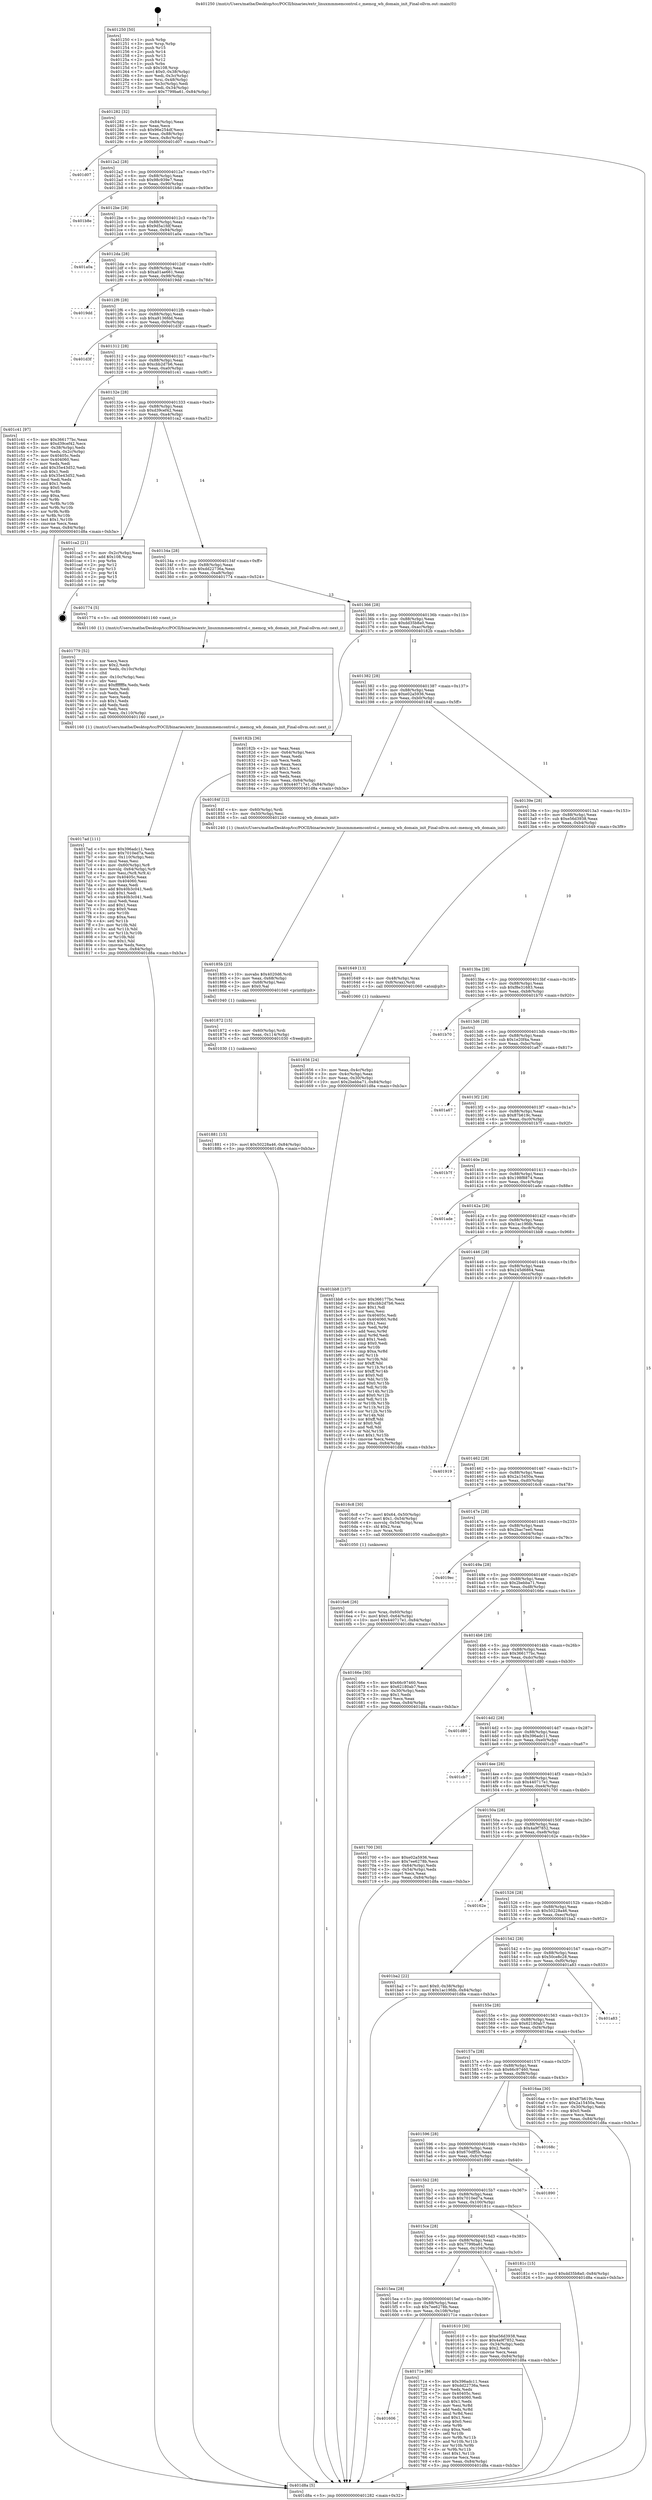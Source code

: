 digraph "0x401250" {
  label = "0x401250 (/mnt/c/Users/mathe/Desktop/tcc/POCII/binaries/extr_linuxmmmemcontrol.c_memcg_wb_domain_init_Final-ollvm.out::main(0))"
  labelloc = "t"
  node[shape=record]

  Entry [label="",width=0.3,height=0.3,shape=circle,fillcolor=black,style=filled]
  "0x401282" [label="{
     0x401282 [32]\l
     | [instrs]\l
     &nbsp;&nbsp;0x401282 \<+6\>: mov -0x84(%rbp),%eax\l
     &nbsp;&nbsp;0x401288 \<+2\>: mov %eax,%ecx\l
     &nbsp;&nbsp;0x40128a \<+6\>: sub $0x96e254df,%ecx\l
     &nbsp;&nbsp;0x401290 \<+6\>: mov %eax,-0x88(%rbp)\l
     &nbsp;&nbsp;0x401296 \<+6\>: mov %ecx,-0x8c(%rbp)\l
     &nbsp;&nbsp;0x40129c \<+6\>: je 0000000000401d07 \<main+0xab7\>\l
  }"]
  "0x401d07" [label="{
     0x401d07\l
  }", style=dashed]
  "0x4012a2" [label="{
     0x4012a2 [28]\l
     | [instrs]\l
     &nbsp;&nbsp;0x4012a2 \<+5\>: jmp 00000000004012a7 \<main+0x57\>\l
     &nbsp;&nbsp;0x4012a7 \<+6\>: mov -0x88(%rbp),%eax\l
     &nbsp;&nbsp;0x4012ad \<+5\>: sub $0x98c939e7,%eax\l
     &nbsp;&nbsp;0x4012b2 \<+6\>: mov %eax,-0x90(%rbp)\l
     &nbsp;&nbsp;0x4012b8 \<+6\>: je 0000000000401b8e \<main+0x93e\>\l
  }"]
  Exit [label="",width=0.3,height=0.3,shape=circle,fillcolor=black,style=filled,peripheries=2]
  "0x401b8e" [label="{
     0x401b8e\l
  }", style=dashed]
  "0x4012be" [label="{
     0x4012be [28]\l
     | [instrs]\l
     &nbsp;&nbsp;0x4012be \<+5\>: jmp 00000000004012c3 \<main+0x73\>\l
     &nbsp;&nbsp;0x4012c3 \<+6\>: mov -0x88(%rbp),%eax\l
     &nbsp;&nbsp;0x4012c9 \<+5\>: sub $0x9d5a1fdf,%eax\l
     &nbsp;&nbsp;0x4012ce \<+6\>: mov %eax,-0x94(%rbp)\l
     &nbsp;&nbsp;0x4012d4 \<+6\>: je 0000000000401a0a \<main+0x7ba\>\l
  }"]
  "0x401881" [label="{
     0x401881 [15]\l
     | [instrs]\l
     &nbsp;&nbsp;0x401881 \<+10\>: movl $0x50228a46,-0x84(%rbp)\l
     &nbsp;&nbsp;0x40188b \<+5\>: jmp 0000000000401d8a \<main+0xb3a\>\l
  }"]
  "0x401a0a" [label="{
     0x401a0a\l
  }", style=dashed]
  "0x4012da" [label="{
     0x4012da [28]\l
     | [instrs]\l
     &nbsp;&nbsp;0x4012da \<+5\>: jmp 00000000004012df \<main+0x8f\>\l
     &nbsp;&nbsp;0x4012df \<+6\>: mov -0x88(%rbp),%eax\l
     &nbsp;&nbsp;0x4012e5 \<+5\>: sub $0xa01ae661,%eax\l
     &nbsp;&nbsp;0x4012ea \<+6\>: mov %eax,-0x98(%rbp)\l
     &nbsp;&nbsp;0x4012f0 \<+6\>: je 00000000004019dd \<main+0x78d\>\l
  }"]
  "0x401872" [label="{
     0x401872 [15]\l
     | [instrs]\l
     &nbsp;&nbsp;0x401872 \<+4\>: mov -0x60(%rbp),%rdi\l
     &nbsp;&nbsp;0x401876 \<+6\>: mov %eax,-0x114(%rbp)\l
     &nbsp;&nbsp;0x40187c \<+5\>: call 0000000000401030 \<free@plt\>\l
     | [calls]\l
     &nbsp;&nbsp;0x401030 \{1\} (unknown)\l
  }"]
  "0x4019dd" [label="{
     0x4019dd\l
  }", style=dashed]
  "0x4012f6" [label="{
     0x4012f6 [28]\l
     | [instrs]\l
     &nbsp;&nbsp;0x4012f6 \<+5\>: jmp 00000000004012fb \<main+0xab\>\l
     &nbsp;&nbsp;0x4012fb \<+6\>: mov -0x88(%rbp),%eax\l
     &nbsp;&nbsp;0x401301 \<+5\>: sub $0xa9136fdd,%eax\l
     &nbsp;&nbsp;0x401306 \<+6\>: mov %eax,-0x9c(%rbp)\l
     &nbsp;&nbsp;0x40130c \<+6\>: je 0000000000401d3f \<main+0xaef\>\l
  }"]
  "0x40185b" [label="{
     0x40185b [23]\l
     | [instrs]\l
     &nbsp;&nbsp;0x40185b \<+10\>: movabs $0x4020d6,%rdi\l
     &nbsp;&nbsp;0x401865 \<+3\>: mov %eax,-0x68(%rbp)\l
     &nbsp;&nbsp;0x401868 \<+3\>: mov -0x68(%rbp),%esi\l
     &nbsp;&nbsp;0x40186b \<+2\>: mov $0x0,%al\l
     &nbsp;&nbsp;0x40186d \<+5\>: call 0000000000401040 \<printf@plt\>\l
     | [calls]\l
     &nbsp;&nbsp;0x401040 \{1\} (unknown)\l
  }"]
  "0x401d3f" [label="{
     0x401d3f\l
  }", style=dashed]
  "0x401312" [label="{
     0x401312 [28]\l
     | [instrs]\l
     &nbsp;&nbsp;0x401312 \<+5\>: jmp 0000000000401317 \<main+0xc7\>\l
     &nbsp;&nbsp;0x401317 \<+6\>: mov -0x88(%rbp),%eax\l
     &nbsp;&nbsp;0x40131d \<+5\>: sub $0xcbb2d7b6,%eax\l
     &nbsp;&nbsp;0x401322 \<+6\>: mov %eax,-0xa0(%rbp)\l
     &nbsp;&nbsp;0x401328 \<+6\>: je 0000000000401c41 \<main+0x9f1\>\l
  }"]
  "0x4017ad" [label="{
     0x4017ad [111]\l
     | [instrs]\l
     &nbsp;&nbsp;0x4017ad \<+5\>: mov $0x396adc11,%ecx\l
     &nbsp;&nbsp;0x4017b2 \<+5\>: mov $0x7010ed7a,%edx\l
     &nbsp;&nbsp;0x4017b7 \<+6\>: mov -0x110(%rbp),%esi\l
     &nbsp;&nbsp;0x4017bd \<+3\>: imul %eax,%esi\l
     &nbsp;&nbsp;0x4017c0 \<+4\>: mov -0x60(%rbp),%r8\l
     &nbsp;&nbsp;0x4017c4 \<+4\>: movslq -0x64(%rbp),%r9\l
     &nbsp;&nbsp;0x4017c8 \<+4\>: mov %esi,(%r8,%r9,4)\l
     &nbsp;&nbsp;0x4017cc \<+7\>: mov 0x40405c,%eax\l
     &nbsp;&nbsp;0x4017d3 \<+7\>: mov 0x404060,%esi\l
     &nbsp;&nbsp;0x4017da \<+2\>: mov %eax,%edi\l
     &nbsp;&nbsp;0x4017dc \<+6\>: add $0x40b3c041,%edi\l
     &nbsp;&nbsp;0x4017e2 \<+3\>: sub $0x1,%edi\l
     &nbsp;&nbsp;0x4017e5 \<+6\>: sub $0x40b3c041,%edi\l
     &nbsp;&nbsp;0x4017eb \<+3\>: imul %edi,%eax\l
     &nbsp;&nbsp;0x4017ee \<+3\>: and $0x1,%eax\l
     &nbsp;&nbsp;0x4017f1 \<+3\>: cmp $0x0,%eax\l
     &nbsp;&nbsp;0x4017f4 \<+4\>: sete %r10b\l
     &nbsp;&nbsp;0x4017f8 \<+3\>: cmp $0xa,%esi\l
     &nbsp;&nbsp;0x4017fb \<+4\>: setl %r11b\l
     &nbsp;&nbsp;0x4017ff \<+3\>: mov %r10b,%bl\l
     &nbsp;&nbsp;0x401802 \<+3\>: and %r11b,%bl\l
     &nbsp;&nbsp;0x401805 \<+3\>: xor %r11b,%r10b\l
     &nbsp;&nbsp;0x401808 \<+3\>: or %r10b,%bl\l
     &nbsp;&nbsp;0x40180b \<+3\>: test $0x1,%bl\l
     &nbsp;&nbsp;0x40180e \<+3\>: cmovne %edx,%ecx\l
     &nbsp;&nbsp;0x401811 \<+6\>: mov %ecx,-0x84(%rbp)\l
     &nbsp;&nbsp;0x401817 \<+5\>: jmp 0000000000401d8a \<main+0xb3a\>\l
  }"]
  "0x401c41" [label="{
     0x401c41 [97]\l
     | [instrs]\l
     &nbsp;&nbsp;0x401c41 \<+5\>: mov $0x366177bc,%eax\l
     &nbsp;&nbsp;0x401c46 \<+5\>: mov $0xd39cef42,%ecx\l
     &nbsp;&nbsp;0x401c4b \<+3\>: mov -0x38(%rbp),%edx\l
     &nbsp;&nbsp;0x401c4e \<+3\>: mov %edx,-0x2c(%rbp)\l
     &nbsp;&nbsp;0x401c51 \<+7\>: mov 0x40405c,%edx\l
     &nbsp;&nbsp;0x401c58 \<+7\>: mov 0x404060,%esi\l
     &nbsp;&nbsp;0x401c5f \<+2\>: mov %edx,%edi\l
     &nbsp;&nbsp;0x401c61 \<+6\>: add $0x35e43d52,%edi\l
     &nbsp;&nbsp;0x401c67 \<+3\>: sub $0x1,%edi\l
     &nbsp;&nbsp;0x401c6a \<+6\>: sub $0x35e43d52,%edi\l
     &nbsp;&nbsp;0x401c70 \<+3\>: imul %edi,%edx\l
     &nbsp;&nbsp;0x401c73 \<+3\>: and $0x1,%edx\l
     &nbsp;&nbsp;0x401c76 \<+3\>: cmp $0x0,%edx\l
     &nbsp;&nbsp;0x401c79 \<+4\>: sete %r8b\l
     &nbsp;&nbsp;0x401c7d \<+3\>: cmp $0xa,%esi\l
     &nbsp;&nbsp;0x401c80 \<+4\>: setl %r9b\l
     &nbsp;&nbsp;0x401c84 \<+3\>: mov %r8b,%r10b\l
     &nbsp;&nbsp;0x401c87 \<+3\>: and %r9b,%r10b\l
     &nbsp;&nbsp;0x401c8a \<+3\>: xor %r9b,%r8b\l
     &nbsp;&nbsp;0x401c8d \<+3\>: or %r8b,%r10b\l
     &nbsp;&nbsp;0x401c90 \<+4\>: test $0x1,%r10b\l
     &nbsp;&nbsp;0x401c94 \<+3\>: cmovne %ecx,%eax\l
     &nbsp;&nbsp;0x401c97 \<+6\>: mov %eax,-0x84(%rbp)\l
     &nbsp;&nbsp;0x401c9d \<+5\>: jmp 0000000000401d8a \<main+0xb3a\>\l
  }"]
  "0x40132e" [label="{
     0x40132e [28]\l
     | [instrs]\l
     &nbsp;&nbsp;0x40132e \<+5\>: jmp 0000000000401333 \<main+0xe3\>\l
     &nbsp;&nbsp;0x401333 \<+6\>: mov -0x88(%rbp),%eax\l
     &nbsp;&nbsp;0x401339 \<+5\>: sub $0xd39cef42,%eax\l
     &nbsp;&nbsp;0x40133e \<+6\>: mov %eax,-0xa4(%rbp)\l
     &nbsp;&nbsp;0x401344 \<+6\>: je 0000000000401ca2 \<main+0xa52\>\l
  }"]
  "0x401779" [label="{
     0x401779 [52]\l
     | [instrs]\l
     &nbsp;&nbsp;0x401779 \<+2\>: xor %ecx,%ecx\l
     &nbsp;&nbsp;0x40177b \<+5\>: mov $0x2,%edx\l
     &nbsp;&nbsp;0x401780 \<+6\>: mov %edx,-0x10c(%rbp)\l
     &nbsp;&nbsp;0x401786 \<+1\>: cltd\l
     &nbsp;&nbsp;0x401787 \<+6\>: mov -0x10c(%rbp),%esi\l
     &nbsp;&nbsp;0x40178d \<+2\>: idiv %esi\l
     &nbsp;&nbsp;0x40178f \<+6\>: imul $0xfffffffe,%edx,%edx\l
     &nbsp;&nbsp;0x401795 \<+2\>: mov %ecx,%edi\l
     &nbsp;&nbsp;0x401797 \<+2\>: sub %edx,%edi\l
     &nbsp;&nbsp;0x401799 \<+2\>: mov %ecx,%edx\l
     &nbsp;&nbsp;0x40179b \<+3\>: sub $0x1,%edx\l
     &nbsp;&nbsp;0x40179e \<+2\>: add %edx,%edi\l
     &nbsp;&nbsp;0x4017a0 \<+2\>: sub %edi,%ecx\l
     &nbsp;&nbsp;0x4017a2 \<+6\>: mov %ecx,-0x110(%rbp)\l
     &nbsp;&nbsp;0x4017a8 \<+5\>: call 0000000000401160 \<next_i\>\l
     | [calls]\l
     &nbsp;&nbsp;0x401160 \{1\} (/mnt/c/Users/mathe/Desktop/tcc/POCII/binaries/extr_linuxmmmemcontrol.c_memcg_wb_domain_init_Final-ollvm.out::next_i)\l
  }"]
  "0x401ca2" [label="{
     0x401ca2 [21]\l
     | [instrs]\l
     &nbsp;&nbsp;0x401ca2 \<+3\>: mov -0x2c(%rbp),%eax\l
     &nbsp;&nbsp;0x401ca5 \<+7\>: add $0x108,%rsp\l
     &nbsp;&nbsp;0x401cac \<+1\>: pop %rbx\l
     &nbsp;&nbsp;0x401cad \<+2\>: pop %r12\l
     &nbsp;&nbsp;0x401caf \<+2\>: pop %r13\l
     &nbsp;&nbsp;0x401cb1 \<+2\>: pop %r14\l
     &nbsp;&nbsp;0x401cb3 \<+2\>: pop %r15\l
     &nbsp;&nbsp;0x401cb5 \<+1\>: pop %rbp\l
     &nbsp;&nbsp;0x401cb6 \<+1\>: ret\l
  }"]
  "0x40134a" [label="{
     0x40134a [28]\l
     | [instrs]\l
     &nbsp;&nbsp;0x40134a \<+5\>: jmp 000000000040134f \<main+0xff\>\l
     &nbsp;&nbsp;0x40134f \<+6\>: mov -0x88(%rbp),%eax\l
     &nbsp;&nbsp;0x401355 \<+5\>: sub $0xdd22736a,%eax\l
     &nbsp;&nbsp;0x40135a \<+6\>: mov %eax,-0xa8(%rbp)\l
     &nbsp;&nbsp;0x401360 \<+6\>: je 0000000000401774 \<main+0x524\>\l
  }"]
  "0x401606" [label="{
     0x401606\l
  }", style=dashed]
  "0x401774" [label="{
     0x401774 [5]\l
     | [instrs]\l
     &nbsp;&nbsp;0x401774 \<+5\>: call 0000000000401160 \<next_i\>\l
     | [calls]\l
     &nbsp;&nbsp;0x401160 \{1\} (/mnt/c/Users/mathe/Desktop/tcc/POCII/binaries/extr_linuxmmmemcontrol.c_memcg_wb_domain_init_Final-ollvm.out::next_i)\l
  }"]
  "0x401366" [label="{
     0x401366 [28]\l
     | [instrs]\l
     &nbsp;&nbsp;0x401366 \<+5\>: jmp 000000000040136b \<main+0x11b\>\l
     &nbsp;&nbsp;0x40136b \<+6\>: mov -0x88(%rbp),%eax\l
     &nbsp;&nbsp;0x401371 \<+5\>: sub $0xdd35b8a0,%eax\l
     &nbsp;&nbsp;0x401376 \<+6\>: mov %eax,-0xac(%rbp)\l
     &nbsp;&nbsp;0x40137c \<+6\>: je 000000000040182b \<main+0x5db\>\l
  }"]
  "0x40171e" [label="{
     0x40171e [86]\l
     | [instrs]\l
     &nbsp;&nbsp;0x40171e \<+5\>: mov $0x396adc11,%eax\l
     &nbsp;&nbsp;0x401723 \<+5\>: mov $0xdd22736a,%ecx\l
     &nbsp;&nbsp;0x401728 \<+2\>: xor %edx,%edx\l
     &nbsp;&nbsp;0x40172a \<+7\>: mov 0x40405c,%esi\l
     &nbsp;&nbsp;0x401731 \<+7\>: mov 0x404060,%edi\l
     &nbsp;&nbsp;0x401738 \<+3\>: sub $0x1,%edx\l
     &nbsp;&nbsp;0x40173b \<+3\>: mov %esi,%r8d\l
     &nbsp;&nbsp;0x40173e \<+3\>: add %edx,%r8d\l
     &nbsp;&nbsp;0x401741 \<+4\>: imul %r8d,%esi\l
     &nbsp;&nbsp;0x401745 \<+3\>: and $0x1,%esi\l
     &nbsp;&nbsp;0x401748 \<+3\>: cmp $0x0,%esi\l
     &nbsp;&nbsp;0x40174b \<+4\>: sete %r9b\l
     &nbsp;&nbsp;0x40174f \<+3\>: cmp $0xa,%edi\l
     &nbsp;&nbsp;0x401752 \<+4\>: setl %r10b\l
     &nbsp;&nbsp;0x401756 \<+3\>: mov %r9b,%r11b\l
     &nbsp;&nbsp;0x401759 \<+3\>: and %r10b,%r11b\l
     &nbsp;&nbsp;0x40175c \<+3\>: xor %r10b,%r9b\l
     &nbsp;&nbsp;0x40175f \<+3\>: or %r9b,%r11b\l
     &nbsp;&nbsp;0x401762 \<+4\>: test $0x1,%r11b\l
     &nbsp;&nbsp;0x401766 \<+3\>: cmovne %ecx,%eax\l
     &nbsp;&nbsp;0x401769 \<+6\>: mov %eax,-0x84(%rbp)\l
     &nbsp;&nbsp;0x40176f \<+5\>: jmp 0000000000401d8a \<main+0xb3a\>\l
  }"]
  "0x40182b" [label="{
     0x40182b [36]\l
     | [instrs]\l
     &nbsp;&nbsp;0x40182b \<+2\>: xor %eax,%eax\l
     &nbsp;&nbsp;0x40182d \<+3\>: mov -0x64(%rbp),%ecx\l
     &nbsp;&nbsp;0x401830 \<+2\>: mov %eax,%edx\l
     &nbsp;&nbsp;0x401832 \<+2\>: sub %ecx,%edx\l
     &nbsp;&nbsp;0x401834 \<+2\>: mov %eax,%ecx\l
     &nbsp;&nbsp;0x401836 \<+3\>: sub $0x1,%ecx\l
     &nbsp;&nbsp;0x401839 \<+2\>: add %ecx,%edx\l
     &nbsp;&nbsp;0x40183b \<+2\>: sub %edx,%eax\l
     &nbsp;&nbsp;0x40183d \<+3\>: mov %eax,-0x64(%rbp)\l
     &nbsp;&nbsp;0x401840 \<+10\>: movl $0x440717e1,-0x84(%rbp)\l
     &nbsp;&nbsp;0x40184a \<+5\>: jmp 0000000000401d8a \<main+0xb3a\>\l
  }"]
  "0x401382" [label="{
     0x401382 [28]\l
     | [instrs]\l
     &nbsp;&nbsp;0x401382 \<+5\>: jmp 0000000000401387 \<main+0x137\>\l
     &nbsp;&nbsp;0x401387 \<+6\>: mov -0x88(%rbp),%eax\l
     &nbsp;&nbsp;0x40138d \<+5\>: sub $0xe02a5936,%eax\l
     &nbsp;&nbsp;0x401392 \<+6\>: mov %eax,-0xb0(%rbp)\l
     &nbsp;&nbsp;0x401398 \<+6\>: je 000000000040184f \<main+0x5ff\>\l
  }"]
  "0x4016e6" [label="{
     0x4016e6 [26]\l
     | [instrs]\l
     &nbsp;&nbsp;0x4016e6 \<+4\>: mov %rax,-0x60(%rbp)\l
     &nbsp;&nbsp;0x4016ea \<+7\>: movl $0x0,-0x64(%rbp)\l
     &nbsp;&nbsp;0x4016f1 \<+10\>: movl $0x440717e1,-0x84(%rbp)\l
     &nbsp;&nbsp;0x4016fb \<+5\>: jmp 0000000000401d8a \<main+0xb3a\>\l
  }"]
  "0x40184f" [label="{
     0x40184f [12]\l
     | [instrs]\l
     &nbsp;&nbsp;0x40184f \<+4\>: mov -0x60(%rbp),%rdi\l
     &nbsp;&nbsp;0x401853 \<+3\>: mov -0x50(%rbp),%esi\l
     &nbsp;&nbsp;0x401856 \<+5\>: call 0000000000401240 \<memcg_wb_domain_init\>\l
     | [calls]\l
     &nbsp;&nbsp;0x401240 \{1\} (/mnt/c/Users/mathe/Desktop/tcc/POCII/binaries/extr_linuxmmmemcontrol.c_memcg_wb_domain_init_Final-ollvm.out::memcg_wb_domain_init)\l
  }"]
  "0x40139e" [label="{
     0x40139e [28]\l
     | [instrs]\l
     &nbsp;&nbsp;0x40139e \<+5\>: jmp 00000000004013a3 \<main+0x153\>\l
     &nbsp;&nbsp;0x4013a3 \<+6\>: mov -0x88(%rbp),%eax\l
     &nbsp;&nbsp;0x4013a9 \<+5\>: sub $0xe56d3938,%eax\l
     &nbsp;&nbsp;0x4013ae \<+6\>: mov %eax,-0xb4(%rbp)\l
     &nbsp;&nbsp;0x4013b4 \<+6\>: je 0000000000401649 \<main+0x3f9\>\l
  }"]
  "0x401656" [label="{
     0x401656 [24]\l
     | [instrs]\l
     &nbsp;&nbsp;0x401656 \<+3\>: mov %eax,-0x4c(%rbp)\l
     &nbsp;&nbsp;0x401659 \<+3\>: mov -0x4c(%rbp),%eax\l
     &nbsp;&nbsp;0x40165c \<+3\>: mov %eax,-0x30(%rbp)\l
     &nbsp;&nbsp;0x40165f \<+10\>: movl $0x2bebba71,-0x84(%rbp)\l
     &nbsp;&nbsp;0x401669 \<+5\>: jmp 0000000000401d8a \<main+0xb3a\>\l
  }"]
  "0x401649" [label="{
     0x401649 [13]\l
     | [instrs]\l
     &nbsp;&nbsp;0x401649 \<+4\>: mov -0x48(%rbp),%rax\l
     &nbsp;&nbsp;0x40164d \<+4\>: mov 0x8(%rax),%rdi\l
     &nbsp;&nbsp;0x401651 \<+5\>: call 0000000000401060 \<atoi@plt\>\l
     | [calls]\l
     &nbsp;&nbsp;0x401060 \{1\} (unknown)\l
  }"]
  "0x4013ba" [label="{
     0x4013ba [28]\l
     | [instrs]\l
     &nbsp;&nbsp;0x4013ba \<+5\>: jmp 00000000004013bf \<main+0x16f\>\l
     &nbsp;&nbsp;0x4013bf \<+6\>: mov -0x88(%rbp),%eax\l
     &nbsp;&nbsp;0x4013c5 \<+5\>: sub $0xf8e31683,%eax\l
     &nbsp;&nbsp;0x4013ca \<+6\>: mov %eax,-0xb8(%rbp)\l
     &nbsp;&nbsp;0x4013d0 \<+6\>: je 0000000000401b70 \<main+0x920\>\l
  }"]
  "0x401250" [label="{
     0x401250 [50]\l
     | [instrs]\l
     &nbsp;&nbsp;0x401250 \<+1\>: push %rbp\l
     &nbsp;&nbsp;0x401251 \<+3\>: mov %rsp,%rbp\l
     &nbsp;&nbsp;0x401254 \<+2\>: push %r15\l
     &nbsp;&nbsp;0x401256 \<+2\>: push %r14\l
     &nbsp;&nbsp;0x401258 \<+2\>: push %r13\l
     &nbsp;&nbsp;0x40125a \<+2\>: push %r12\l
     &nbsp;&nbsp;0x40125c \<+1\>: push %rbx\l
     &nbsp;&nbsp;0x40125d \<+7\>: sub $0x108,%rsp\l
     &nbsp;&nbsp;0x401264 \<+7\>: movl $0x0,-0x38(%rbp)\l
     &nbsp;&nbsp;0x40126b \<+3\>: mov %edi,-0x3c(%rbp)\l
     &nbsp;&nbsp;0x40126e \<+4\>: mov %rsi,-0x48(%rbp)\l
     &nbsp;&nbsp;0x401272 \<+3\>: mov -0x3c(%rbp),%edi\l
     &nbsp;&nbsp;0x401275 \<+3\>: mov %edi,-0x34(%rbp)\l
     &nbsp;&nbsp;0x401278 \<+10\>: movl $0x7799ba61,-0x84(%rbp)\l
  }"]
  "0x401b70" [label="{
     0x401b70\l
  }", style=dashed]
  "0x4013d6" [label="{
     0x4013d6 [28]\l
     | [instrs]\l
     &nbsp;&nbsp;0x4013d6 \<+5\>: jmp 00000000004013db \<main+0x18b\>\l
     &nbsp;&nbsp;0x4013db \<+6\>: mov -0x88(%rbp),%eax\l
     &nbsp;&nbsp;0x4013e1 \<+5\>: sub $0x1e20f4a,%eax\l
     &nbsp;&nbsp;0x4013e6 \<+6\>: mov %eax,-0xbc(%rbp)\l
     &nbsp;&nbsp;0x4013ec \<+6\>: je 0000000000401a67 \<main+0x817\>\l
  }"]
  "0x401d8a" [label="{
     0x401d8a [5]\l
     | [instrs]\l
     &nbsp;&nbsp;0x401d8a \<+5\>: jmp 0000000000401282 \<main+0x32\>\l
  }"]
  "0x401a67" [label="{
     0x401a67\l
  }", style=dashed]
  "0x4013f2" [label="{
     0x4013f2 [28]\l
     | [instrs]\l
     &nbsp;&nbsp;0x4013f2 \<+5\>: jmp 00000000004013f7 \<main+0x1a7\>\l
     &nbsp;&nbsp;0x4013f7 \<+6\>: mov -0x88(%rbp),%eax\l
     &nbsp;&nbsp;0x4013fd \<+5\>: sub $0x87b619c,%eax\l
     &nbsp;&nbsp;0x401402 \<+6\>: mov %eax,-0xc0(%rbp)\l
     &nbsp;&nbsp;0x401408 \<+6\>: je 0000000000401b7f \<main+0x92f\>\l
  }"]
  "0x4015ea" [label="{
     0x4015ea [28]\l
     | [instrs]\l
     &nbsp;&nbsp;0x4015ea \<+5\>: jmp 00000000004015ef \<main+0x39f\>\l
     &nbsp;&nbsp;0x4015ef \<+6\>: mov -0x88(%rbp),%eax\l
     &nbsp;&nbsp;0x4015f5 \<+5\>: sub $0x7ee6278b,%eax\l
     &nbsp;&nbsp;0x4015fa \<+6\>: mov %eax,-0x108(%rbp)\l
     &nbsp;&nbsp;0x401600 \<+6\>: je 000000000040171e \<main+0x4ce\>\l
  }"]
  "0x401b7f" [label="{
     0x401b7f\l
  }", style=dashed]
  "0x40140e" [label="{
     0x40140e [28]\l
     | [instrs]\l
     &nbsp;&nbsp;0x40140e \<+5\>: jmp 0000000000401413 \<main+0x1c3\>\l
     &nbsp;&nbsp;0x401413 \<+6\>: mov -0x88(%rbp),%eax\l
     &nbsp;&nbsp;0x401419 \<+5\>: sub $0x198f8874,%eax\l
     &nbsp;&nbsp;0x40141e \<+6\>: mov %eax,-0xc4(%rbp)\l
     &nbsp;&nbsp;0x401424 \<+6\>: je 0000000000401ade \<main+0x88e\>\l
  }"]
  "0x401610" [label="{
     0x401610 [30]\l
     | [instrs]\l
     &nbsp;&nbsp;0x401610 \<+5\>: mov $0xe56d3938,%eax\l
     &nbsp;&nbsp;0x401615 \<+5\>: mov $0x4a9f7852,%ecx\l
     &nbsp;&nbsp;0x40161a \<+3\>: mov -0x34(%rbp),%edx\l
     &nbsp;&nbsp;0x40161d \<+3\>: cmp $0x2,%edx\l
     &nbsp;&nbsp;0x401620 \<+3\>: cmovne %ecx,%eax\l
     &nbsp;&nbsp;0x401623 \<+6\>: mov %eax,-0x84(%rbp)\l
     &nbsp;&nbsp;0x401629 \<+5\>: jmp 0000000000401d8a \<main+0xb3a\>\l
  }"]
  "0x401ade" [label="{
     0x401ade\l
  }", style=dashed]
  "0x40142a" [label="{
     0x40142a [28]\l
     | [instrs]\l
     &nbsp;&nbsp;0x40142a \<+5\>: jmp 000000000040142f \<main+0x1df\>\l
     &nbsp;&nbsp;0x40142f \<+6\>: mov -0x88(%rbp),%eax\l
     &nbsp;&nbsp;0x401435 \<+5\>: sub $0x1ac19fdb,%eax\l
     &nbsp;&nbsp;0x40143a \<+6\>: mov %eax,-0xc8(%rbp)\l
     &nbsp;&nbsp;0x401440 \<+6\>: je 0000000000401bb8 \<main+0x968\>\l
  }"]
  "0x4015ce" [label="{
     0x4015ce [28]\l
     | [instrs]\l
     &nbsp;&nbsp;0x4015ce \<+5\>: jmp 00000000004015d3 \<main+0x383\>\l
     &nbsp;&nbsp;0x4015d3 \<+6\>: mov -0x88(%rbp),%eax\l
     &nbsp;&nbsp;0x4015d9 \<+5\>: sub $0x7799ba61,%eax\l
     &nbsp;&nbsp;0x4015de \<+6\>: mov %eax,-0x104(%rbp)\l
     &nbsp;&nbsp;0x4015e4 \<+6\>: je 0000000000401610 \<main+0x3c0\>\l
  }"]
  "0x401bb8" [label="{
     0x401bb8 [137]\l
     | [instrs]\l
     &nbsp;&nbsp;0x401bb8 \<+5\>: mov $0x366177bc,%eax\l
     &nbsp;&nbsp;0x401bbd \<+5\>: mov $0xcbb2d7b6,%ecx\l
     &nbsp;&nbsp;0x401bc2 \<+2\>: mov $0x1,%dl\l
     &nbsp;&nbsp;0x401bc4 \<+2\>: xor %esi,%esi\l
     &nbsp;&nbsp;0x401bc6 \<+7\>: mov 0x40405c,%edi\l
     &nbsp;&nbsp;0x401bcd \<+8\>: mov 0x404060,%r8d\l
     &nbsp;&nbsp;0x401bd5 \<+3\>: sub $0x1,%esi\l
     &nbsp;&nbsp;0x401bd8 \<+3\>: mov %edi,%r9d\l
     &nbsp;&nbsp;0x401bdb \<+3\>: add %esi,%r9d\l
     &nbsp;&nbsp;0x401bde \<+4\>: imul %r9d,%edi\l
     &nbsp;&nbsp;0x401be2 \<+3\>: and $0x1,%edi\l
     &nbsp;&nbsp;0x401be5 \<+3\>: cmp $0x0,%edi\l
     &nbsp;&nbsp;0x401be8 \<+4\>: sete %r10b\l
     &nbsp;&nbsp;0x401bec \<+4\>: cmp $0xa,%r8d\l
     &nbsp;&nbsp;0x401bf0 \<+4\>: setl %r11b\l
     &nbsp;&nbsp;0x401bf4 \<+3\>: mov %r10b,%bl\l
     &nbsp;&nbsp;0x401bf7 \<+3\>: xor $0xff,%bl\l
     &nbsp;&nbsp;0x401bfa \<+3\>: mov %r11b,%r14b\l
     &nbsp;&nbsp;0x401bfd \<+4\>: xor $0xff,%r14b\l
     &nbsp;&nbsp;0x401c01 \<+3\>: xor $0x0,%dl\l
     &nbsp;&nbsp;0x401c04 \<+3\>: mov %bl,%r15b\l
     &nbsp;&nbsp;0x401c07 \<+4\>: and $0x0,%r15b\l
     &nbsp;&nbsp;0x401c0b \<+3\>: and %dl,%r10b\l
     &nbsp;&nbsp;0x401c0e \<+3\>: mov %r14b,%r12b\l
     &nbsp;&nbsp;0x401c11 \<+4\>: and $0x0,%r12b\l
     &nbsp;&nbsp;0x401c15 \<+3\>: and %dl,%r11b\l
     &nbsp;&nbsp;0x401c18 \<+3\>: or %r10b,%r15b\l
     &nbsp;&nbsp;0x401c1b \<+3\>: or %r11b,%r12b\l
     &nbsp;&nbsp;0x401c1e \<+3\>: xor %r12b,%r15b\l
     &nbsp;&nbsp;0x401c21 \<+3\>: or %r14b,%bl\l
     &nbsp;&nbsp;0x401c24 \<+3\>: xor $0xff,%bl\l
     &nbsp;&nbsp;0x401c27 \<+3\>: or $0x0,%dl\l
     &nbsp;&nbsp;0x401c2a \<+2\>: and %dl,%bl\l
     &nbsp;&nbsp;0x401c2c \<+3\>: or %bl,%r15b\l
     &nbsp;&nbsp;0x401c2f \<+4\>: test $0x1,%r15b\l
     &nbsp;&nbsp;0x401c33 \<+3\>: cmovne %ecx,%eax\l
     &nbsp;&nbsp;0x401c36 \<+6\>: mov %eax,-0x84(%rbp)\l
     &nbsp;&nbsp;0x401c3c \<+5\>: jmp 0000000000401d8a \<main+0xb3a\>\l
  }"]
  "0x401446" [label="{
     0x401446 [28]\l
     | [instrs]\l
     &nbsp;&nbsp;0x401446 \<+5\>: jmp 000000000040144b \<main+0x1fb\>\l
     &nbsp;&nbsp;0x40144b \<+6\>: mov -0x88(%rbp),%eax\l
     &nbsp;&nbsp;0x401451 \<+5\>: sub $0x245d6864,%eax\l
     &nbsp;&nbsp;0x401456 \<+6\>: mov %eax,-0xcc(%rbp)\l
     &nbsp;&nbsp;0x40145c \<+6\>: je 0000000000401919 \<main+0x6c9\>\l
  }"]
  "0x40181c" [label="{
     0x40181c [15]\l
     | [instrs]\l
     &nbsp;&nbsp;0x40181c \<+10\>: movl $0xdd35b8a0,-0x84(%rbp)\l
     &nbsp;&nbsp;0x401826 \<+5\>: jmp 0000000000401d8a \<main+0xb3a\>\l
  }"]
  "0x401919" [label="{
     0x401919\l
  }", style=dashed]
  "0x401462" [label="{
     0x401462 [28]\l
     | [instrs]\l
     &nbsp;&nbsp;0x401462 \<+5\>: jmp 0000000000401467 \<main+0x217\>\l
     &nbsp;&nbsp;0x401467 \<+6\>: mov -0x88(%rbp),%eax\l
     &nbsp;&nbsp;0x40146d \<+5\>: sub $0x2a15450a,%eax\l
     &nbsp;&nbsp;0x401472 \<+6\>: mov %eax,-0xd0(%rbp)\l
     &nbsp;&nbsp;0x401478 \<+6\>: je 00000000004016c8 \<main+0x478\>\l
  }"]
  "0x4015b2" [label="{
     0x4015b2 [28]\l
     | [instrs]\l
     &nbsp;&nbsp;0x4015b2 \<+5\>: jmp 00000000004015b7 \<main+0x367\>\l
     &nbsp;&nbsp;0x4015b7 \<+6\>: mov -0x88(%rbp),%eax\l
     &nbsp;&nbsp;0x4015bd \<+5\>: sub $0x7010ed7a,%eax\l
     &nbsp;&nbsp;0x4015c2 \<+6\>: mov %eax,-0x100(%rbp)\l
     &nbsp;&nbsp;0x4015c8 \<+6\>: je 000000000040181c \<main+0x5cc\>\l
  }"]
  "0x4016c8" [label="{
     0x4016c8 [30]\l
     | [instrs]\l
     &nbsp;&nbsp;0x4016c8 \<+7\>: movl $0x64,-0x50(%rbp)\l
     &nbsp;&nbsp;0x4016cf \<+7\>: movl $0x1,-0x54(%rbp)\l
     &nbsp;&nbsp;0x4016d6 \<+4\>: movslq -0x54(%rbp),%rax\l
     &nbsp;&nbsp;0x4016da \<+4\>: shl $0x2,%rax\l
     &nbsp;&nbsp;0x4016de \<+3\>: mov %rax,%rdi\l
     &nbsp;&nbsp;0x4016e1 \<+5\>: call 0000000000401050 \<malloc@plt\>\l
     | [calls]\l
     &nbsp;&nbsp;0x401050 \{1\} (unknown)\l
  }"]
  "0x40147e" [label="{
     0x40147e [28]\l
     | [instrs]\l
     &nbsp;&nbsp;0x40147e \<+5\>: jmp 0000000000401483 \<main+0x233\>\l
     &nbsp;&nbsp;0x401483 \<+6\>: mov -0x88(%rbp),%eax\l
     &nbsp;&nbsp;0x401489 \<+5\>: sub $0x2bac7ee0,%eax\l
     &nbsp;&nbsp;0x40148e \<+6\>: mov %eax,-0xd4(%rbp)\l
     &nbsp;&nbsp;0x401494 \<+6\>: je 00000000004019ec \<main+0x79c\>\l
  }"]
  "0x401890" [label="{
     0x401890\l
  }", style=dashed]
  "0x4019ec" [label="{
     0x4019ec\l
  }", style=dashed]
  "0x40149a" [label="{
     0x40149a [28]\l
     | [instrs]\l
     &nbsp;&nbsp;0x40149a \<+5\>: jmp 000000000040149f \<main+0x24f\>\l
     &nbsp;&nbsp;0x40149f \<+6\>: mov -0x88(%rbp),%eax\l
     &nbsp;&nbsp;0x4014a5 \<+5\>: sub $0x2bebba71,%eax\l
     &nbsp;&nbsp;0x4014aa \<+6\>: mov %eax,-0xd8(%rbp)\l
     &nbsp;&nbsp;0x4014b0 \<+6\>: je 000000000040166e \<main+0x41e\>\l
  }"]
  "0x401596" [label="{
     0x401596 [28]\l
     | [instrs]\l
     &nbsp;&nbsp;0x401596 \<+5\>: jmp 000000000040159b \<main+0x34b\>\l
     &nbsp;&nbsp;0x40159b \<+6\>: mov -0x88(%rbp),%eax\l
     &nbsp;&nbsp;0x4015a1 \<+5\>: sub $0x670dff5b,%eax\l
     &nbsp;&nbsp;0x4015a6 \<+6\>: mov %eax,-0xfc(%rbp)\l
     &nbsp;&nbsp;0x4015ac \<+6\>: je 0000000000401890 \<main+0x640\>\l
  }"]
  "0x40166e" [label="{
     0x40166e [30]\l
     | [instrs]\l
     &nbsp;&nbsp;0x40166e \<+5\>: mov $0x66c97460,%eax\l
     &nbsp;&nbsp;0x401673 \<+5\>: mov $0x62180ab7,%ecx\l
     &nbsp;&nbsp;0x401678 \<+3\>: mov -0x30(%rbp),%edx\l
     &nbsp;&nbsp;0x40167b \<+3\>: cmp $0x1,%edx\l
     &nbsp;&nbsp;0x40167e \<+3\>: cmovl %ecx,%eax\l
     &nbsp;&nbsp;0x401681 \<+6\>: mov %eax,-0x84(%rbp)\l
     &nbsp;&nbsp;0x401687 \<+5\>: jmp 0000000000401d8a \<main+0xb3a\>\l
  }"]
  "0x4014b6" [label="{
     0x4014b6 [28]\l
     | [instrs]\l
     &nbsp;&nbsp;0x4014b6 \<+5\>: jmp 00000000004014bb \<main+0x26b\>\l
     &nbsp;&nbsp;0x4014bb \<+6\>: mov -0x88(%rbp),%eax\l
     &nbsp;&nbsp;0x4014c1 \<+5\>: sub $0x366177bc,%eax\l
     &nbsp;&nbsp;0x4014c6 \<+6\>: mov %eax,-0xdc(%rbp)\l
     &nbsp;&nbsp;0x4014cc \<+6\>: je 0000000000401d80 \<main+0xb30\>\l
  }"]
  "0x40168c" [label="{
     0x40168c\l
  }", style=dashed]
  "0x401d80" [label="{
     0x401d80\l
  }", style=dashed]
  "0x4014d2" [label="{
     0x4014d2 [28]\l
     | [instrs]\l
     &nbsp;&nbsp;0x4014d2 \<+5\>: jmp 00000000004014d7 \<main+0x287\>\l
     &nbsp;&nbsp;0x4014d7 \<+6\>: mov -0x88(%rbp),%eax\l
     &nbsp;&nbsp;0x4014dd \<+5\>: sub $0x396adc11,%eax\l
     &nbsp;&nbsp;0x4014e2 \<+6\>: mov %eax,-0xe0(%rbp)\l
     &nbsp;&nbsp;0x4014e8 \<+6\>: je 0000000000401cb7 \<main+0xa67\>\l
  }"]
  "0x40157a" [label="{
     0x40157a [28]\l
     | [instrs]\l
     &nbsp;&nbsp;0x40157a \<+5\>: jmp 000000000040157f \<main+0x32f\>\l
     &nbsp;&nbsp;0x40157f \<+6\>: mov -0x88(%rbp),%eax\l
     &nbsp;&nbsp;0x401585 \<+5\>: sub $0x66c97460,%eax\l
     &nbsp;&nbsp;0x40158a \<+6\>: mov %eax,-0xf8(%rbp)\l
     &nbsp;&nbsp;0x401590 \<+6\>: je 000000000040168c \<main+0x43c\>\l
  }"]
  "0x401cb7" [label="{
     0x401cb7\l
  }", style=dashed]
  "0x4014ee" [label="{
     0x4014ee [28]\l
     | [instrs]\l
     &nbsp;&nbsp;0x4014ee \<+5\>: jmp 00000000004014f3 \<main+0x2a3\>\l
     &nbsp;&nbsp;0x4014f3 \<+6\>: mov -0x88(%rbp),%eax\l
     &nbsp;&nbsp;0x4014f9 \<+5\>: sub $0x440717e1,%eax\l
     &nbsp;&nbsp;0x4014fe \<+6\>: mov %eax,-0xe4(%rbp)\l
     &nbsp;&nbsp;0x401504 \<+6\>: je 0000000000401700 \<main+0x4b0\>\l
  }"]
  "0x4016aa" [label="{
     0x4016aa [30]\l
     | [instrs]\l
     &nbsp;&nbsp;0x4016aa \<+5\>: mov $0x87b619c,%eax\l
     &nbsp;&nbsp;0x4016af \<+5\>: mov $0x2a15450a,%ecx\l
     &nbsp;&nbsp;0x4016b4 \<+3\>: mov -0x30(%rbp),%edx\l
     &nbsp;&nbsp;0x4016b7 \<+3\>: cmp $0x0,%edx\l
     &nbsp;&nbsp;0x4016ba \<+3\>: cmove %ecx,%eax\l
     &nbsp;&nbsp;0x4016bd \<+6\>: mov %eax,-0x84(%rbp)\l
     &nbsp;&nbsp;0x4016c3 \<+5\>: jmp 0000000000401d8a \<main+0xb3a\>\l
  }"]
  "0x401700" [label="{
     0x401700 [30]\l
     | [instrs]\l
     &nbsp;&nbsp;0x401700 \<+5\>: mov $0xe02a5936,%eax\l
     &nbsp;&nbsp;0x401705 \<+5\>: mov $0x7ee6278b,%ecx\l
     &nbsp;&nbsp;0x40170a \<+3\>: mov -0x64(%rbp),%edx\l
     &nbsp;&nbsp;0x40170d \<+3\>: cmp -0x54(%rbp),%edx\l
     &nbsp;&nbsp;0x401710 \<+3\>: cmovl %ecx,%eax\l
     &nbsp;&nbsp;0x401713 \<+6\>: mov %eax,-0x84(%rbp)\l
     &nbsp;&nbsp;0x401719 \<+5\>: jmp 0000000000401d8a \<main+0xb3a\>\l
  }"]
  "0x40150a" [label="{
     0x40150a [28]\l
     | [instrs]\l
     &nbsp;&nbsp;0x40150a \<+5\>: jmp 000000000040150f \<main+0x2bf\>\l
     &nbsp;&nbsp;0x40150f \<+6\>: mov -0x88(%rbp),%eax\l
     &nbsp;&nbsp;0x401515 \<+5\>: sub $0x4a9f7852,%eax\l
     &nbsp;&nbsp;0x40151a \<+6\>: mov %eax,-0xe8(%rbp)\l
     &nbsp;&nbsp;0x401520 \<+6\>: je 000000000040162e \<main+0x3de\>\l
  }"]
  "0x40155e" [label="{
     0x40155e [28]\l
     | [instrs]\l
     &nbsp;&nbsp;0x40155e \<+5\>: jmp 0000000000401563 \<main+0x313\>\l
     &nbsp;&nbsp;0x401563 \<+6\>: mov -0x88(%rbp),%eax\l
     &nbsp;&nbsp;0x401569 \<+5\>: sub $0x62180ab7,%eax\l
     &nbsp;&nbsp;0x40156e \<+6\>: mov %eax,-0xf4(%rbp)\l
     &nbsp;&nbsp;0x401574 \<+6\>: je 00000000004016aa \<main+0x45a\>\l
  }"]
  "0x40162e" [label="{
     0x40162e\l
  }", style=dashed]
  "0x401526" [label="{
     0x401526 [28]\l
     | [instrs]\l
     &nbsp;&nbsp;0x401526 \<+5\>: jmp 000000000040152b \<main+0x2db\>\l
     &nbsp;&nbsp;0x40152b \<+6\>: mov -0x88(%rbp),%eax\l
     &nbsp;&nbsp;0x401531 \<+5\>: sub $0x50228a46,%eax\l
     &nbsp;&nbsp;0x401536 \<+6\>: mov %eax,-0xec(%rbp)\l
     &nbsp;&nbsp;0x40153c \<+6\>: je 0000000000401ba2 \<main+0x952\>\l
  }"]
  "0x401a83" [label="{
     0x401a83\l
  }", style=dashed]
  "0x401ba2" [label="{
     0x401ba2 [22]\l
     | [instrs]\l
     &nbsp;&nbsp;0x401ba2 \<+7\>: movl $0x0,-0x38(%rbp)\l
     &nbsp;&nbsp;0x401ba9 \<+10\>: movl $0x1ac19fdb,-0x84(%rbp)\l
     &nbsp;&nbsp;0x401bb3 \<+5\>: jmp 0000000000401d8a \<main+0xb3a\>\l
  }"]
  "0x401542" [label="{
     0x401542 [28]\l
     | [instrs]\l
     &nbsp;&nbsp;0x401542 \<+5\>: jmp 0000000000401547 \<main+0x2f7\>\l
     &nbsp;&nbsp;0x401547 \<+6\>: mov -0x88(%rbp),%eax\l
     &nbsp;&nbsp;0x40154d \<+5\>: sub $0x50ce8c28,%eax\l
     &nbsp;&nbsp;0x401552 \<+6\>: mov %eax,-0xf0(%rbp)\l
     &nbsp;&nbsp;0x401558 \<+6\>: je 0000000000401a83 \<main+0x833\>\l
  }"]
  Entry -> "0x401250" [label=" 1"]
  "0x401282" -> "0x401d07" [label=" 0"]
  "0x401282" -> "0x4012a2" [label=" 16"]
  "0x401ca2" -> Exit [label=" 1"]
  "0x4012a2" -> "0x401b8e" [label=" 0"]
  "0x4012a2" -> "0x4012be" [label=" 16"]
  "0x401c41" -> "0x401d8a" [label=" 1"]
  "0x4012be" -> "0x401a0a" [label=" 0"]
  "0x4012be" -> "0x4012da" [label=" 16"]
  "0x401bb8" -> "0x401d8a" [label=" 1"]
  "0x4012da" -> "0x4019dd" [label=" 0"]
  "0x4012da" -> "0x4012f6" [label=" 16"]
  "0x401ba2" -> "0x401d8a" [label=" 1"]
  "0x4012f6" -> "0x401d3f" [label=" 0"]
  "0x4012f6" -> "0x401312" [label=" 16"]
  "0x401881" -> "0x401d8a" [label=" 1"]
  "0x401312" -> "0x401c41" [label=" 1"]
  "0x401312" -> "0x40132e" [label=" 15"]
  "0x401872" -> "0x401881" [label=" 1"]
  "0x40132e" -> "0x401ca2" [label=" 1"]
  "0x40132e" -> "0x40134a" [label=" 14"]
  "0x40185b" -> "0x401872" [label=" 1"]
  "0x40134a" -> "0x401774" [label=" 1"]
  "0x40134a" -> "0x401366" [label=" 13"]
  "0x40184f" -> "0x40185b" [label=" 1"]
  "0x401366" -> "0x40182b" [label=" 1"]
  "0x401366" -> "0x401382" [label=" 12"]
  "0x40182b" -> "0x401d8a" [label=" 1"]
  "0x401382" -> "0x40184f" [label=" 1"]
  "0x401382" -> "0x40139e" [label=" 11"]
  "0x4017ad" -> "0x401d8a" [label=" 1"]
  "0x40139e" -> "0x401649" [label=" 1"]
  "0x40139e" -> "0x4013ba" [label=" 10"]
  "0x401779" -> "0x4017ad" [label=" 1"]
  "0x4013ba" -> "0x401b70" [label=" 0"]
  "0x4013ba" -> "0x4013d6" [label=" 10"]
  "0x401774" -> "0x401779" [label=" 1"]
  "0x4013d6" -> "0x401a67" [label=" 0"]
  "0x4013d6" -> "0x4013f2" [label=" 10"]
  "0x40171e" -> "0x401d8a" [label=" 1"]
  "0x4013f2" -> "0x401b7f" [label=" 0"]
  "0x4013f2" -> "0x40140e" [label=" 10"]
  "0x4015ea" -> "0x401606" [label=" 0"]
  "0x40140e" -> "0x401ade" [label=" 0"]
  "0x40140e" -> "0x40142a" [label=" 10"]
  "0x4015ea" -> "0x40171e" [label=" 1"]
  "0x40142a" -> "0x401bb8" [label=" 1"]
  "0x40142a" -> "0x401446" [label=" 9"]
  "0x401700" -> "0x401d8a" [label=" 2"]
  "0x401446" -> "0x401919" [label=" 0"]
  "0x401446" -> "0x401462" [label=" 9"]
  "0x4016e6" -> "0x401d8a" [label=" 1"]
  "0x401462" -> "0x4016c8" [label=" 1"]
  "0x401462" -> "0x40147e" [label=" 8"]
  "0x4016aa" -> "0x401d8a" [label=" 1"]
  "0x40147e" -> "0x4019ec" [label=" 0"]
  "0x40147e" -> "0x40149a" [label=" 8"]
  "0x40166e" -> "0x401d8a" [label=" 1"]
  "0x40149a" -> "0x40166e" [label=" 1"]
  "0x40149a" -> "0x4014b6" [label=" 7"]
  "0x401649" -> "0x401656" [label=" 1"]
  "0x4014b6" -> "0x401d80" [label=" 0"]
  "0x4014b6" -> "0x4014d2" [label=" 7"]
  "0x401d8a" -> "0x401282" [label=" 15"]
  "0x4014d2" -> "0x401cb7" [label=" 0"]
  "0x4014d2" -> "0x4014ee" [label=" 7"]
  "0x401610" -> "0x401d8a" [label=" 1"]
  "0x4014ee" -> "0x401700" [label=" 2"]
  "0x4014ee" -> "0x40150a" [label=" 5"]
  "0x4015ce" -> "0x4015ea" [label=" 1"]
  "0x40150a" -> "0x40162e" [label=" 0"]
  "0x40150a" -> "0x401526" [label=" 5"]
  "0x40181c" -> "0x401d8a" [label=" 1"]
  "0x401526" -> "0x401ba2" [label=" 1"]
  "0x401526" -> "0x401542" [label=" 4"]
  "0x4015b2" -> "0x4015ce" [label=" 2"]
  "0x401542" -> "0x401a83" [label=" 0"]
  "0x401542" -> "0x40155e" [label=" 4"]
  "0x4015ce" -> "0x401610" [label=" 1"]
  "0x40155e" -> "0x4016aa" [label=" 1"]
  "0x40155e" -> "0x40157a" [label=" 3"]
  "0x401250" -> "0x401282" [label=" 1"]
  "0x40157a" -> "0x40168c" [label=" 0"]
  "0x40157a" -> "0x401596" [label=" 3"]
  "0x401656" -> "0x401d8a" [label=" 1"]
  "0x401596" -> "0x401890" [label=" 0"]
  "0x401596" -> "0x4015b2" [label=" 3"]
  "0x4016c8" -> "0x4016e6" [label=" 1"]
  "0x4015b2" -> "0x40181c" [label=" 1"]
}
